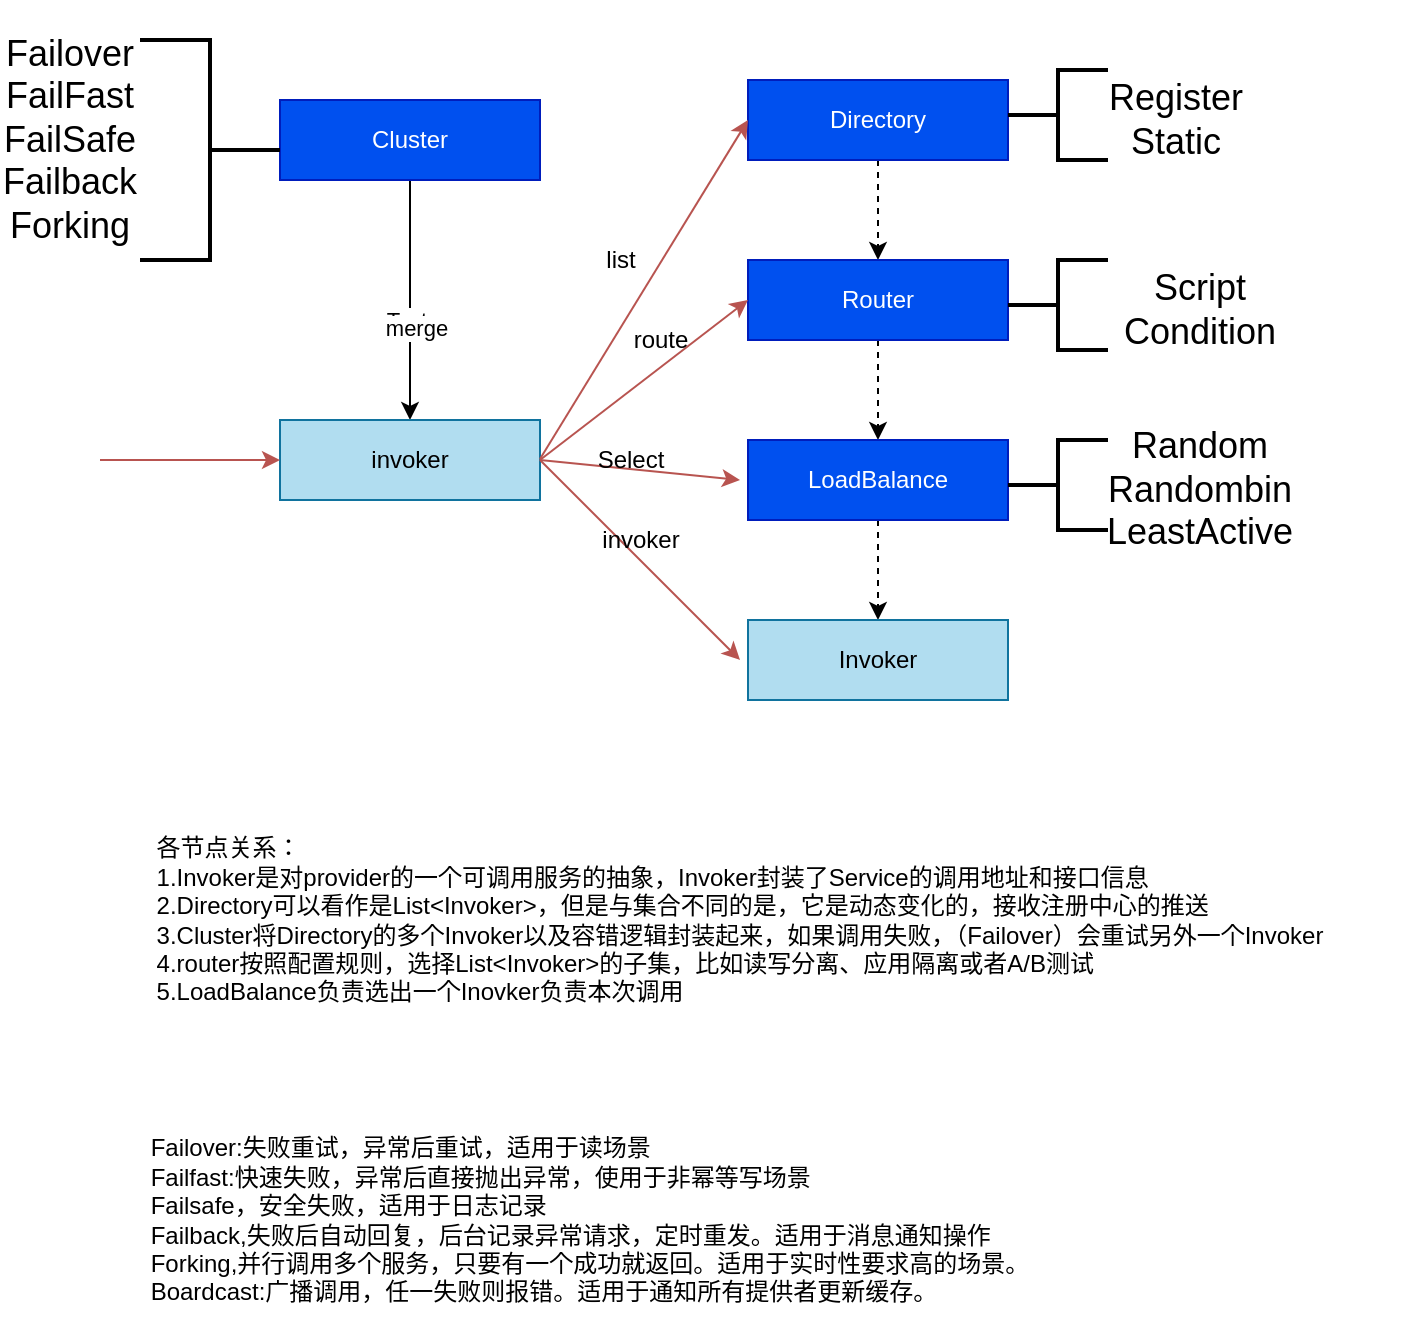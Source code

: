 <mxfile version="15.2.7" type="device"><diagram id="G7BhYIP9CbChn6PrbMn9" name="第 1 页"><mxGraphModel dx="1422" dy="822" grid="1" gridSize="10" guides="1" tooltips="1" connect="1" arrows="1" fold="1" page="1" pageScale="1" pageWidth="827" pageHeight="1169" background="#ffffff" math="0" shadow="0"><root><mxCell id="0"/><mxCell id="1" parent="0"/><mxCell id="rrYA27z_4iRQEk7R8ovN-12" style="edgeStyle=none;rounded=0;orthogonalLoop=1;jettySize=auto;html=1;exitX=0.5;exitY=1;exitDx=0;exitDy=0;" edge="1" parent="1" source="rrYA27z_4iRQEk7R8ovN-1" target="rrYA27z_4iRQEk7R8ovN-4"><mxGeometry relative="1" as="geometry"/></mxCell><mxCell id="rrYA27z_4iRQEk7R8ovN-13" value="Text" style="edgeLabel;html=1;align=center;verticalAlign=middle;resizable=0;points=[];" vertex="1" connectable="0" parent="rrYA27z_4iRQEk7R8ovN-12"><mxGeometry x="0.167" y="-2" relative="1" as="geometry"><mxPoint as="offset"/></mxGeometry></mxCell><mxCell id="rrYA27z_4iRQEk7R8ovN-14" value="merge" style="edgeLabel;html=1;align=center;verticalAlign=middle;resizable=0;points=[];" vertex="1" connectable="0" parent="rrYA27z_4iRQEk7R8ovN-12"><mxGeometry x="0.233" y="3" relative="1" as="geometry"><mxPoint as="offset"/></mxGeometry></mxCell><mxCell id="rrYA27z_4iRQEk7R8ovN-1" value="Cluster" style="rounded=0;whiteSpace=wrap;html=1;fillColor=#0050ef;strokeColor=#001DBC;fontColor=#ffffff;" vertex="1" parent="1"><mxGeometry x="180" y="130" width="130" height="40" as="geometry"/></mxCell><mxCell id="rrYA27z_4iRQEk7R8ovN-2" value="" style="strokeWidth=2;html=1;shape=mxgraph.flowchart.annotation_2;align=left;labelPosition=right;pointerEvents=1;direction=west;" vertex="1" parent="1"><mxGeometry x="110" y="100" width="70" height="110" as="geometry"/></mxCell><mxCell id="rrYA27z_4iRQEk7R8ovN-3" value="&lt;font style=&quot;font-size: 18px&quot;&gt;&lt;font&gt;Failover&lt;br&gt;&lt;/font&gt;FailFast&lt;br&gt;FailSafe&lt;br&gt;Failback&lt;br&gt;Forking&lt;/font&gt;" style="text;html=1;strokeColor=none;fillColor=none;align=center;verticalAlign=middle;whiteSpace=wrap;rounded=0;" vertex="1" parent="1"><mxGeometry x="40" y="80" width="70" height="140" as="geometry"/></mxCell><mxCell id="rrYA27z_4iRQEk7R8ovN-4" value="invoker" style="rounded=0;whiteSpace=wrap;html=1;fillColor=#b1ddf0;strokeColor=#10739e;" vertex="1" parent="1"><mxGeometry x="180" y="290" width="130" height="40" as="geometry"/></mxCell><mxCell id="rrYA27z_4iRQEk7R8ovN-27" style="edgeStyle=none;rounded=0;orthogonalLoop=1;jettySize=auto;html=1;exitX=0.5;exitY=1;exitDx=0;exitDy=0;entryX=0.5;entryY=0;entryDx=0;entryDy=0;dashed=1;" edge="1" parent="1" source="rrYA27z_4iRQEk7R8ovN-6" target="rrYA27z_4iRQEk7R8ovN-7"><mxGeometry relative="1" as="geometry"/></mxCell><mxCell id="rrYA27z_4iRQEk7R8ovN-6" value="Directory" style="rounded=0;whiteSpace=wrap;html=1;fillColor=#0050ef;strokeColor=#001DBC;fontColor=#ffffff;" vertex="1" parent="1"><mxGeometry x="414" y="120" width="130" height="40" as="geometry"/></mxCell><mxCell id="rrYA27z_4iRQEk7R8ovN-30" style="edgeStyle=none;rounded=0;orthogonalLoop=1;jettySize=auto;html=1;exitX=0.5;exitY=1;exitDx=0;exitDy=0;entryX=0.5;entryY=0;entryDx=0;entryDy=0;dashed=1;" edge="1" parent="1" source="rrYA27z_4iRQEk7R8ovN-7" target="rrYA27z_4iRQEk7R8ovN-8"><mxGeometry relative="1" as="geometry"/></mxCell><mxCell id="rrYA27z_4iRQEk7R8ovN-7" value="Router" style="rounded=0;whiteSpace=wrap;html=1;fillColor=#0050ef;strokeColor=#001DBC;fontColor=#ffffff;" vertex="1" parent="1"><mxGeometry x="414" y="210" width="130" height="40" as="geometry"/></mxCell><mxCell id="rrYA27z_4iRQEk7R8ovN-31" style="edgeStyle=none;rounded=0;orthogonalLoop=1;jettySize=auto;html=1;exitX=0.5;exitY=1;exitDx=0;exitDy=0;entryX=0.5;entryY=0;entryDx=0;entryDy=0;dashed=1;" edge="1" parent="1" source="rrYA27z_4iRQEk7R8ovN-8" target="rrYA27z_4iRQEk7R8ovN-9"><mxGeometry relative="1" as="geometry"/></mxCell><mxCell id="rrYA27z_4iRQEk7R8ovN-8" value="LoadBalance" style="rounded=0;whiteSpace=wrap;html=1;fillColor=#0050ef;strokeColor=#001DBC;fontColor=#ffffff;" vertex="1" parent="1"><mxGeometry x="414" y="300" width="130" height="40" as="geometry"/></mxCell><mxCell id="rrYA27z_4iRQEk7R8ovN-9" value="Invoker" style="rounded=0;whiteSpace=wrap;html=1;fillColor=#b1ddf0;strokeColor=#10739e;fontColor=#000000;" vertex="1" parent="1"><mxGeometry x="414" y="390" width="130" height="40" as="geometry"/></mxCell><mxCell id="rrYA27z_4iRQEk7R8ovN-10" value="" style="endArrow=classic;html=1;entryX=0;entryY=0.5;entryDx=0;entryDy=0;gradientColor=#ea6b66;fillColor=#f8cecc;strokeColor=#b85450;" edge="1" parent="1" target="rrYA27z_4iRQEk7R8ovN-4"><mxGeometry width="50" height="50" relative="1" as="geometry"><mxPoint x="90" y="310" as="sourcePoint"/><mxPoint x="190" y="300" as="targetPoint"/></mxGeometry></mxCell><mxCell id="rrYA27z_4iRQEk7R8ovN-11" value="" style="endArrow=classic;html=1;entryX=0;entryY=0.5;entryDx=0;entryDy=0;gradientColor=#ea6b66;fillColor=#f8cecc;strokeColor=#b85450;" edge="1" parent="1" target="rrYA27z_4iRQEk7R8ovN-6"><mxGeometry width="50" height="50" relative="1" as="geometry"><mxPoint x="310" y="309.5" as="sourcePoint"/><mxPoint x="400" y="309.5" as="targetPoint"/></mxGeometry></mxCell><mxCell id="rrYA27z_4iRQEk7R8ovN-15" value="" style="strokeWidth=2;html=1;shape=mxgraph.flowchart.annotation_2;align=left;labelPosition=right;pointerEvents=1;" vertex="1" parent="1"><mxGeometry x="544" y="115" width="50" height="45" as="geometry"/></mxCell><mxCell id="rrYA27z_4iRQEk7R8ovN-17" value="&lt;font style=&quot;font-size: 18px&quot;&gt;Register&lt;br&gt;Static&lt;/font&gt;" style="text;html=1;strokeColor=none;fillColor=none;align=center;verticalAlign=middle;whiteSpace=wrap;rounded=0;" vertex="1" parent="1"><mxGeometry x="600" y="105" width="56" height="70" as="geometry"/></mxCell><mxCell id="rrYA27z_4iRQEk7R8ovN-18" value="" style="endArrow=classic;html=1;entryX=0;entryY=0.5;entryDx=0;entryDy=0;gradientColor=#ea6b66;fillColor=#f8cecc;strokeColor=#b85450;" edge="1" parent="1" target="rrYA27z_4iRQEk7R8ovN-7"><mxGeometry width="50" height="50" relative="1" as="geometry"><mxPoint x="310" y="310" as="sourcePoint"/><mxPoint x="424" y="150" as="targetPoint"/></mxGeometry></mxCell><mxCell id="rrYA27z_4iRQEk7R8ovN-19" value="" style="endArrow=classic;html=1;gradientColor=#ea6b66;fillColor=#f8cecc;strokeColor=#b85450;" edge="1" parent="1"><mxGeometry width="50" height="50" relative="1" as="geometry"><mxPoint x="310" y="310" as="sourcePoint"/><mxPoint x="410" y="320" as="targetPoint"/></mxGeometry></mxCell><mxCell id="rrYA27z_4iRQEk7R8ovN-20" value="" style="endArrow=classic;html=1;gradientColor=#ea6b66;fillColor=#f8cecc;strokeColor=#b85450;exitX=1;exitY=0.5;exitDx=0;exitDy=0;" edge="1" parent="1" source="rrYA27z_4iRQEk7R8ovN-4"><mxGeometry width="50" height="50" relative="1" as="geometry"><mxPoint x="320" y="320" as="sourcePoint"/><mxPoint x="410" y="410" as="targetPoint"/></mxGeometry></mxCell><mxCell id="rrYA27z_4iRQEk7R8ovN-21" value="list" style="text;html=1;align=center;verticalAlign=middle;resizable=0;points=[];autosize=1;strokeColor=none;fillColor=none;" vertex="1" parent="1"><mxGeometry x="335" y="200" width="30" height="20" as="geometry"/></mxCell><mxCell id="rrYA27z_4iRQEk7R8ovN-22" value="route" style="text;html=1;align=center;verticalAlign=middle;resizable=0;points=[];autosize=1;strokeColor=none;fillColor=none;" vertex="1" parent="1"><mxGeometry x="350" y="240" width="40" height="20" as="geometry"/></mxCell><mxCell id="rrYA27z_4iRQEk7R8ovN-23" value="Select" style="text;html=1;align=center;verticalAlign=middle;resizable=0;points=[];autosize=1;strokeColor=none;fillColor=none;" vertex="1" parent="1"><mxGeometry x="330" y="300" width="50" height="20" as="geometry"/></mxCell><mxCell id="rrYA27z_4iRQEk7R8ovN-26" value="invoker" style="text;html=1;align=center;verticalAlign=middle;resizable=0;points=[];autosize=1;strokeColor=none;fillColor=none;" vertex="1" parent="1"><mxGeometry x="335" y="340" width="50" height="20" as="geometry"/></mxCell><mxCell id="rrYA27z_4iRQEk7R8ovN-32" value="" style="strokeWidth=2;html=1;shape=mxgraph.flowchart.annotation_2;align=left;labelPosition=right;pointerEvents=1;" vertex="1" parent="1"><mxGeometry x="544" y="210" width="50" height="45" as="geometry"/></mxCell><mxCell id="rrYA27z_4iRQEk7R8ovN-33" value="&lt;span style=&quot;font-size: 18px&quot;&gt;Script&lt;br&gt;Condition&lt;br&gt;&lt;/span&gt;" style="text;html=1;strokeColor=none;fillColor=none;align=center;verticalAlign=middle;whiteSpace=wrap;rounded=0;" vertex="1" parent="1"><mxGeometry x="600" y="200" width="80" height="70" as="geometry"/></mxCell><mxCell id="rrYA27z_4iRQEk7R8ovN-34" value="" style="strokeWidth=2;html=1;shape=mxgraph.flowchart.annotation_2;align=left;labelPosition=right;pointerEvents=1;" vertex="1" parent="1"><mxGeometry x="544" y="300" width="50" height="45" as="geometry"/></mxCell><mxCell id="rrYA27z_4iRQEk7R8ovN-35" value="&lt;span style=&quot;font-size: 18px&quot;&gt;Random&lt;br&gt;Randombin&lt;br&gt;LeastActive&lt;br&gt;&lt;/span&gt;" style="text;html=1;strokeColor=none;fillColor=none;align=center;verticalAlign=middle;whiteSpace=wrap;rounded=0;" vertex="1" parent="1"><mxGeometry x="600" y="290" width="80" height="70" as="geometry"/></mxCell><mxCell id="rrYA27z_4iRQEk7R8ovN-36" value="&lt;div style=&quot;text-align: left&quot;&gt;&lt;span&gt;各节点关系：&lt;/span&gt;&lt;/div&gt;&lt;font style=&quot;font-size: 12px&quot;&gt;&lt;div style=&quot;text-align: left&quot;&gt;&lt;span&gt;1.Invoker是对provider的一个可调用服务的抽象，Invoker封装了Service的调用地址和接口信息&lt;/span&gt;&lt;/div&gt;&lt;div style=&quot;text-align: left&quot;&gt;&lt;span&gt;2.Directory可以看作是List&amp;lt;Invoker&amp;gt;，但是与集合不同的是，它是动态变化的，接收注册中心的推送&lt;/span&gt;&lt;/div&gt;&lt;div style=&quot;text-align: left&quot;&gt;&lt;span&gt;3.Cluster将Directory的多个Invoker以及容错逻辑封装起来，如果调用失败，（Failover）会重试另外一个Invoker&lt;/span&gt;&lt;/div&gt;&lt;div style=&quot;text-align: left&quot;&gt;&lt;span&gt;4.router按照配置规则，选择List&amp;lt;Invoker&amp;gt;的子集，比如读写分离、应用隔离或者A/B测试&lt;/span&gt;&lt;/div&gt;&lt;div style=&quot;text-align: left&quot;&gt;&lt;span&gt;5.LoadBalance负责选出一个Inovker负责本次调用&lt;/span&gt;&lt;/div&gt;&lt;/font&gt;" style="text;html=1;strokeColor=none;fillColor=none;align=center;verticalAlign=middle;whiteSpace=wrap;rounded=0;" vertex="1" parent="1"><mxGeometry x="70" y="490" width="680" height="100" as="geometry"/></mxCell><mxCell id="rrYA27z_4iRQEk7R8ovN-37" value="&lt;div style=&quot;text-align: left&quot;&gt;&lt;span&gt;Failover:失败重试，异常后重试，适用于读场景&lt;/span&gt;&lt;/div&gt;&lt;div style=&quot;text-align: left&quot;&gt;&lt;span&gt;Failfast:快速失败，异常后直接抛出异常，使用于非幂等写场景&lt;/span&gt;&lt;/div&gt;&lt;div style=&quot;text-align: left&quot;&gt;&lt;span&gt;Failsafe，安全失败，适用于日志记录&lt;/span&gt;&lt;/div&gt;&lt;div style=&quot;text-align: left&quot;&gt;&lt;span&gt;Failback,失败后自动回复，后台记录异常请求，定时重发。适用于消息通知操作&lt;/span&gt;&lt;/div&gt;&lt;div style=&quot;text-align: left&quot;&gt;&lt;span&gt;Forking,并行调用多个服务，只要有一个成功就返回。适用于实时性要求高的场景。&lt;/span&gt;&lt;/div&gt;&lt;div style=&quot;text-align: left&quot;&gt;&lt;span&gt;Boardcast:广播调用，任一失败则报错。适用于通知所有提供者更新缓存。&lt;/span&gt;&lt;/div&gt;" style="text;html=1;strokeColor=none;fillColor=none;align=center;verticalAlign=middle;whiteSpace=wrap;rounded=0;" vertex="1" parent="1"><mxGeometry x="40" y="630" width="590" height="120" as="geometry"/></mxCell></root></mxGraphModel></diagram></mxfile>